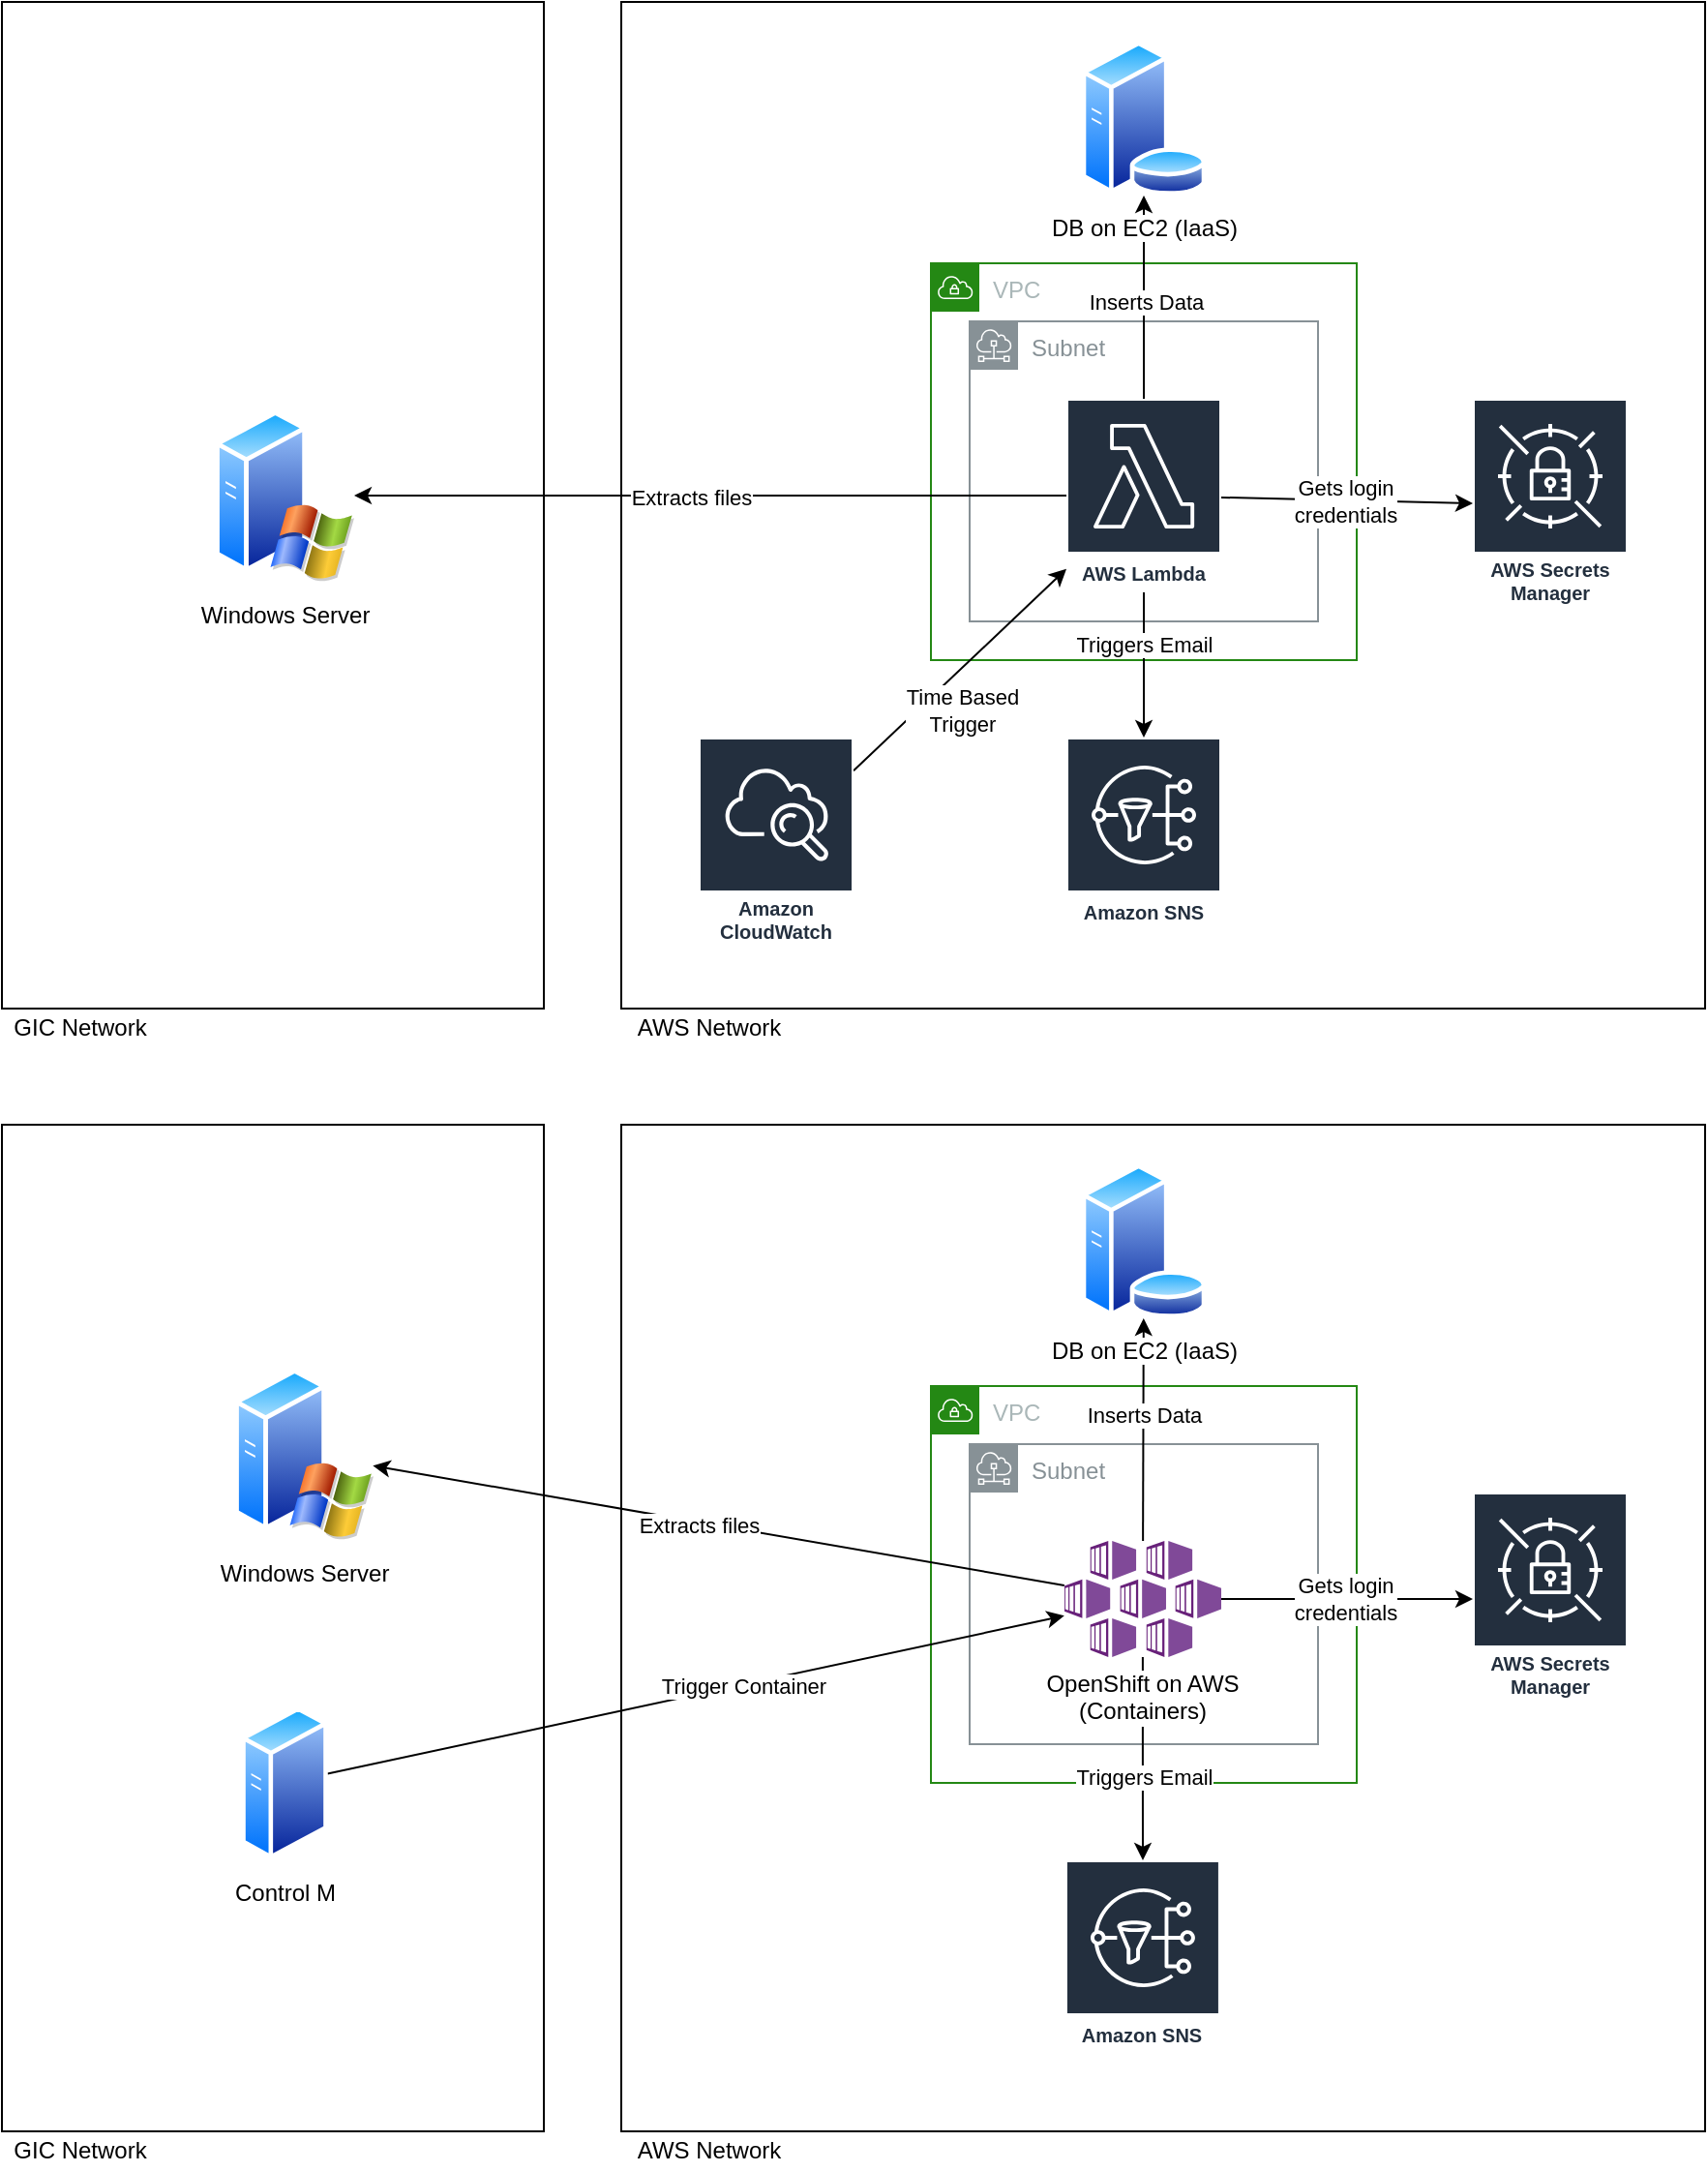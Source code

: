 <mxfile version="13.1.11" type="github">
  <diagram id="Ht1M8jgEwFfnCIfOTk4-" name="Page-1">
    <mxGraphModel dx="1038" dy="548" grid="1" gridSize="10" guides="1" tooltips="1" connect="1" arrows="1" fold="1" page="1" pageScale="1" pageWidth="1654" pageHeight="1169" math="0" shadow="0">
      <root>
        <mxCell id="0" />
        <mxCell id="1" parent="0" />
        <mxCell id="Nnm_n1QCO65uUlgBVkZC-13" value="" style="rounded=0;whiteSpace=wrap;html=1;" parent="1" vertex="1">
          <mxGeometry x="360" y="20" width="560" height="520" as="geometry" />
        </mxCell>
        <mxCell id="Nnm_n1QCO65uUlgBVkZC-3" value="VPC" style="points=[[0,0],[0.25,0],[0.5,0],[0.75,0],[1,0],[1,0.25],[1,0.5],[1,0.75],[1,1],[0.75,1],[0.5,1],[0.25,1],[0,1],[0,0.75],[0,0.5],[0,0.25]];outlineConnect=0;gradientColor=none;html=1;whiteSpace=wrap;fontSize=12;fontStyle=0;shape=mxgraph.aws4.group;grIcon=mxgraph.aws4.group_vpc;strokeColor=#248814;fillColor=none;verticalAlign=top;align=left;spacingLeft=30;fontColor=#AAB7B8;dashed=0;" parent="1" vertex="1">
          <mxGeometry x="520" y="155" width="220" height="205" as="geometry" />
        </mxCell>
        <mxCell id="Nnm_n1QCO65uUlgBVkZC-4" value="Subnet" style="outlineConnect=0;gradientColor=none;html=1;whiteSpace=wrap;fontSize=12;fontStyle=0;shape=mxgraph.aws4.group;grIcon=mxgraph.aws4.group_subnet;strokeColor=#879196;fillColor=none;verticalAlign=top;align=left;spacingLeft=30;fontColor=#879196;dashed=0;" parent="1" vertex="1">
          <mxGeometry x="540" y="185" width="180" height="155" as="geometry" />
        </mxCell>
        <mxCell id="Nnm_n1QCO65uUlgBVkZC-11" value="" style="rounded=0;whiteSpace=wrap;html=1;" parent="1" vertex="1">
          <mxGeometry x="40" y="20" width="280" height="520" as="geometry" />
        </mxCell>
        <mxCell id="Nnm_n1QCO65uUlgBVkZC-12" value="GIC Network" style="text;html=1;resizable=0;autosize=1;align=center;verticalAlign=middle;points=[];fillColor=none;strokeColor=none;rounded=0;" parent="1" vertex="1">
          <mxGeometry x="40" y="540" width="80" height="20" as="geometry" />
        </mxCell>
        <mxCell id="Nnm_n1QCO65uUlgBVkZC-14" value="AWS Network" style="text;html=1;resizable=0;autosize=1;align=center;verticalAlign=middle;points=[];fillColor=none;strokeColor=none;rounded=0;" parent="1" vertex="1">
          <mxGeometry x="360" y="540" width="90" height="20" as="geometry" />
        </mxCell>
        <mxCell id="Nnm_n1QCO65uUlgBVkZC-22" style="edgeStyle=none;rounded=0;orthogonalLoop=1;jettySize=auto;html=1;" parent="1" source="Nnm_n1QCO65uUlgBVkZC-18" target="Nnm_n1QCO65uUlgBVkZC-21" edge="1">
          <mxGeometry relative="1" as="geometry" />
        </mxCell>
        <mxCell id="Nnm_n1QCO65uUlgBVkZC-25" value="Extracts files" style="edgeLabel;html=1;align=center;verticalAlign=middle;resizable=0;points=[];" parent="Nnm_n1QCO65uUlgBVkZC-22" vertex="1" connectable="0">
          <mxGeometry x="0.055" y="1" relative="1" as="geometry">
            <mxPoint as="offset" />
          </mxGeometry>
        </mxCell>
        <mxCell id="Nnm_n1QCO65uUlgBVkZC-24" style="edgeStyle=none;rounded=0;orthogonalLoop=1;jettySize=auto;html=1;" parent="1" source="Nnm_n1QCO65uUlgBVkZC-18" target="Nnm_n1QCO65uUlgBVkZC-23" edge="1">
          <mxGeometry relative="1" as="geometry" />
        </mxCell>
        <mxCell id="Nnm_n1QCO65uUlgBVkZC-27" value="Inserts Data" style="edgeLabel;html=1;align=center;verticalAlign=middle;resizable=0;points=[];" parent="Nnm_n1QCO65uUlgBVkZC-24" vertex="1" connectable="0">
          <mxGeometry x="-0.036" y="-1" relative="1" as="geometry">
            <mxPoint as="offset" />
          </mxGeometry>
        </mxCell>
        <mxCell id="Nnm_n1QCO65uUlgBVkZC-32" style="edgeStyle=none;rounded=0;orthogonalLoop=1;jettySize=auto;html=1;" parent="1" source="Nnm_n1QCO65uUlgBVkZC-18" target="Nnm_n1QCO65uUlgBVkZC-31" edge="1">
          <mxGeometry relative="1" as="geometry" />
        </mxCell>
        <mxCell id="Nnm_n1QCO65uUlgBVkZC-33" value="Gets login &lt;br&gt;credentials" style="edgeLabel;html=1;align=center;verticalAlign=middle;resizable=0;points=[];" parent="Nnm_n1QCO65uUlgBVkZC-32" vertex="1" connectable="0">
          <mxGeometry x="0.325" y="1" relative="1" as="geometry">
            <mxPoint x="-21.8" y="1" as="offset" />
          </mxGeometry>
        </mxCell>
        <mxCell id="lrzbabOQLiCuo5dcKouJ-8" style="edgeStyle=orthogonalEdgeStyle;rounded=0;orthogonalLoop=1;jettySize=auto;html=1;" edge="1" parent="1" source="Nnm_n1QCO65uUlgBVkZC-18" target="lrzbabOQLiCuo5dcKouJ-7">
          <mxGeometry relative="1" as="geometry" />
        </mxCell>
        <mxCell id="lrzbabOQLiCuo5dcKouJ-9" value="Triggers Email" style="edgeLabel;html=1;align=center;verticalAlign=middle;resizable=0;points=[];" vertex="1" connectable="0" parent="lrzbabOQLiCuo5dcKouJ-8">
          <mxGeometry x="-0.275" relative="1" as="geometry">
            <mxPoint as="offset" />
          </mxGeometry>
        </mxCell>
        <mxCell id="Nnm_n1QCO65uUlgBVkZC-18" value="AWS Lambda" style="outlineConnect=0;fontColor=#232F3E;gradientColor=none;strokeColor=#ffffff;fillColor=#232F3E;dashed=0;verticalLabelPosition=middle;verticalAlign=bottom;align=center;html=1;whiteSpace=wrap;fontSize=10;fontStyle=1;spacing=3;shape=mxgraph.aws4.productIcon;prIcon=mxgraph.aws4.lambda;" parent="1" vertex="1">
          <mxGeometry x="590" y="225" width="80" height="100" as="geometry" />
        </mxCell>
        <mxCell id="Nnm_n1QCO65uUlgBVkZC-21" value="Windows Server" style="aspect=fixed;perimeter=ellipsePerimeter;html=1;align=center;shadow=0;dashed=0;spacingTop=3;image;image=img/lib/active_directory/windows_server_2.svg;" parent="1" vertex="1">
          <mxGeometry x="150" y="230" width="72" height="90" as="geometry" />
        </mxCell>
        <mxCell id="Nnm_n1QCO65uUlgBVkZC-23" value="DB on EC2 (IaaS)" style="aspect=fixed;perimeter=ellipsePerimeter;html=1;align=center;shadow=0;dashed=0;spacingTop=3;image;image=img/lib/active_directory/database_server.svg;" parent="1" vertex="1">
          <mxGeometry x="597.2" y="40" width="65.6" height="80" as="geometry" />
        </mxCell>
        <mxCell id="Nnm_n1QCO65uUlgBVkZC-31" value="AWS Secrets Manager" style="outlineConnect=0;fontColor=#232F3E;gradientColor=none;strokeColor=#ffffff;fillColor=#232F3E;dashed=0;verticalLabelPosition=middle;verticalAlign=bottom;align=center;html=1;whiteSpace=wrap;fontSize=10;fontStyle=1;spacing=3;shape=mxgraph.aws4.productIcon;prIcon=mxgraph.aws4.secrets_manager;" parent="1" vertex="1">
          <mxGeometry x="800" y="225" width="80" height="110" as="geometry" />
        </mxCell>
        <mxCell id="Nnm_n1QCO65uUlgBVkZC-35" style="edgeStyle=none;rounded=0;orthogonalLoop=1;jettySize=auto;html=1;" parent="1" source="Nnm_n1QCO65uUlgBVkZC-34" target="Nnm_n1QCO65uUlgBVkZC-18" edge="1">
          <mxGeometry relative="1" as="geometry" />
        </mxCell>
        <mxCell id="Nnm_n1QCO65uUlgBVkZC-37" value="Time Based&lt;br&gt;Trigger" style="edgeLabel;html=1;align=center;verticalAlign=middle;resizable=0;points=[];" parent="Nnm_n1QCO65uUlgBVkZC-35" vertex="1" connectable="0">
          <mxGeometry x="-0.383" y="1" relative="1" as="geometry">
            <mxPoint x="23" y="1" as="offset" />
          </mxGeometry>
        </mxCell>
        <mxCell id="Nnm_n1QCO65uUlgBVkZC-34" value="Amazon CloudWatch" style="outlineConnect=0;fontColor=#232F3E;gradientColor=none;strokeColor=#ffffff;fillColor=#232F3E;dashed=0;verticalLabelPosition=middle;verticalAlign=bottom;align=center;html=1;whiteSpace=wrap;fontSize=10;fontStyle=1;spacing=3;shape=mxgraph.aws4.productIcon;prIcon=mxgraph.aws4.cloudwatch;" parent="1" vertex="1">
          <mxGeometry x="400" y="400" width="80" height="110" as="geometry" />
        </mxCell>
        <mxCell id="lrzbabOQLiCuo5dcKouJ-7" value="Amazon SNS" style="outlineConnect=0;fontColor=#232F3E;gradientColor=none;strokeColor=#ffffff;fillColor=#232F3E;dashed=0;verticalLabelPosition=middle;verticalAlign=bottom;align=center;html=1;whiteSpace=wrap;fontSize=10;fontStyle=1;spacing=3;shape=mxgraph.aws4.productIcon;prIcon=mxgraph.aws4.sns;" vertex="1" parent="1">
          <mxGeometry x="590" y="400" width="80" height="100" as="geometry" />
        </mxCell>
        <mxCell id="lrzbabOQLiCuo5dcKouJ-10" value="" style="rounded=0;whiteSpace=wrap;html=1;" vertex="1" parent="1">
          <mxGeometry x="360" y="600" width="560" height="520" as="geometry" />
        </mxCell>
        <mxCell id="lrzbabOQLiCuo5dcKouJ-11" value="VPC" style="points=[[0,0],[0.25,0],[0.5,0],[0.75,0],[1,0],[1,0.25],[1,0.5],[1,0.75],[1,1],[0.75,1],[0.5,1],[0.25,1],[0,1],[0,0.75],[0,0.5],[0,0.25]];outlineConnect=0;gradientColor=none;html=1;whiteSpace=wrap;fontSize=12;fontStyle=0;shape=mxgraph.aws4.group;grIcon=mxgraph.aws4.group_vpc;strokeColor=#248814;fillColor=none;verticalAlign=top;align=left;spacingLeft=30;fontColor=#AAB7B8;dashed=0;" vertex="1" parent="1">
          <mxGeometry x="520" y="735" width="220" height="205" as="geometry" />
        </mxCell>
        <mxCell id="lrzbabOQLiCuo5dcKouJ-12" value="Subnet" style="outlineConnect=0;gradientColor=none;html=1;whiteSpace=wrap;fontSize=12;fontStyle=0;shape=mxgraph.aws4.group;grIcon=mxgraph.aws4.group_subnet;strokeColor=#879196;fillColor=none;verticalAlign=top;align=left;spacingLeft=30;fontColor=#879196;dashed=0;" vertex="1" parent="1">
          <mxGeometry x="540" y="765" width="180" height="155" as="geometry" />
        </mxCell>
        <mxCell id="lrzbabOQLiCuo5dcKouJ-13" value="" style="rounded=0;whiteSpace=wrap;html=1;" vertex="1" parent="1">
          <mxGeometry x="40" y="600" width="280" height="520" as="geometry" />
        </mxCell>
        <mxCell id="lrzbabOQLiCuo5dcKouJ-14" value="GIC Network" style="text;html=1;resizable=0;autosize=1;align=center;verticalAlign=middle;points=[];fillColor=none;strokeColor=none;rounded=0;" vertex="1" parent="1">
          <mxGeometry x="40" y="1120" width="80" height="20" as="geometry" />
        </mxCell>
        <mxCell id="lrzbabOQLiCuo5dcKouJ-15" value="AWS Network" style="text;html=1;resizable=0;autosize=1;align=center;verticalAlign=middle;points=[];fillColor=none;strokeColor=none;rounded=0;" vertex="1" parent="1">
          <mxGeometry x="360" y="1120" width="90" height="20" as="geometry" />
        </mxCell>
        <mxCell id="lrzbabOQLiCuo5dcKouJ-16" style="edgeStyle=none;rounded=0;orthogonalLoop=1;jettySize=auto;html=1;" edge="1" parent="1" source="lrzbabOQLiCuo5dcKouJ-32" target="lrzbabOQLiCuo5dcKouJ-25">
          <mxGeometry relative="1" as="geometry">
            <mxPoint x="590" y="855" as="sourcePoint" />
          </mxGeometry>
        </mxCell>
        <mxCell id="lrzbabOQLiCuo5dcKouJ-17" value="Extracts files" style="edgeLabel;html=1;align=center;verticalAlign=middle;resizable=0;points=[];" vertex="1" connectable="0" parent="lrzbabOQLiCuo5dcKouJ-16">
          <mxGeometry x="0.055" y="1" relative="1" as="geometry">
            <mxPoint as="offset" />
          </mxGeometry>
        </mxCell>
        <mxCell id="lrzbabOQLiCuo5dcKouJ-18" style="edgeStyle=none;rounded=0;orthogonalLoop=1;jettySize=auto;html=1;" edge="1" parent="1" source="lrzbabOQLiCuo5dcKouJ-32" target="lrzbabOQLiCuo5dcKouJ-26">
          <mxGeometry relative="1" as="geometry">
            <mxPoint x="630" y="805" as="sourcePoint" />
          </mxGeometry>
        </mxCell>
        <mxCell id="lrzbabOQLiCuo5dcKouJ-19" value="Inserts Data" style="edgeLabel;html=1;align=center;verticalAlign=middle;resizable=0;points=[];" vertex="1" connectable="0" parent="lrzbabOQLiCuo5dcKouJ-18">
          <mxGeometry x="-0.036" y="-1" relative="1" as="geometry">
            <mxPoint x="-0.78" y="-10" as="offset" />
          </mxGeometry>
        </mxCell>
        <mxCell id="lrzbabOQLiCuo5dcKouJ-20" style="edgeStyle=none;rounded=0;orthogonalLoop=1;jettySize=auto;html=1;" edge="1" parent="1" source="lrzbabOQLiCuo5dcKouJ-32" target="lrzbabOQLiCuo5dcKouJ-27">
          <mxGeometry relative="1" as="geometry">
            <mxPoint x="670" y="855.952" as="sourcePoint" />
          </mxGeometry>
        </mxCell>
        <mxCell id="lrzbabOQLiCuo5dcKouJ-21" value="Gets login &lt;br&gt;credentials" style="edgeLabel;html=1;align=center;verticalAlign=middle;resizable=0;points=[];" vertex="1" connectable="0" parent="lrzbabOQLiCuo5dcKouJ-20">
          <mxGeometry x="0.325" y="1" relative="1" as="geometry">
            <mxPoint x="-21.8" y="1" as="offset" />
          </mxGeometry>
        </mxCell>
        <mxCell id="lrzbabOQLiCuo5dcKouJ-22" style="edgeStyle=orthogonalEdgeStyle;rounded=0;orthogonalLoop=1;jettySize=auto;html=1;" edge="1" parent="1" source="lrzbabOQLiCuo5dcKouJ-32" target="lrzbabOQLiCuo5dcKouJ-31">
          <mxGeometry relative="1" as="geometry">
            <mxPoint x="630" y="905" as="sourcePoint" />
          </mxGeometry>
        </mxCell>
        <mxCell id="lrzbabOQLiCuo5dcKouJ-23" value="Triggers Email" style="edgeLabel;html=1;align=center;verticalAlign=middle;resizable=0;points=[];" vertex="1" connectable="0" parent="lrzbabOQLiCuo5dcKouJ-22">
          <mxGeometry x="-0.275" relative="1" as="geometry">
            <mxPoint x="-0.04" y="24" as="offset" />
          </mxGeometry>
        </mxCell>
        <mxCell id="lrzbabOQLiCuo5dcKouJ-25" value="Windows Server" style="aspect=fixed;perimeter=ellipsePerimeter;html=1;align=center;shadow=0;dashed=0;spacingTop=3;image;image=img/lib/active_directory/windows_server_2.svg;" vertex="1" parent="1">
          <mxGeometry x="160" y="725" width="72" height="90" as="geometry" />
        </mxCell>
        <mxCell id="lrzbabOQLiCuo5dcKouJ-26" value="DB on EC2 (IaaS)" style="aspect=fixed;perimeter=ellipsePerimeter;html=1;align=center;shadow=0;dashed=0;spacingTop=3;image;image=img/lib/active_directory/database_server.svg;" vertex="1" parent="1">
          <mxGeometry x="597.2" y="620" width="65.6" height="80" as="geometry" />
        </mxCell>
        <mxCell id="lrzbabOQLiCuo5dcKouJ-27" value="AWS Secrets Manager" style="outlineConnect=0;fontColor=#232F3E;gradientColor=none;strokeColor=#ffffff;fillColor=#232F3E;dashed=0;verticalLabelPosition=middle;verticalAlign=bottom;align=center;html=1;whiteSpace=wrap;fontSize=10;fontStyle=1;spacing=3;shape=mxgraph.aws4.productIcon;prIcon=mxgraph.aws4.secrets_manager;" vertex="1" parent="1">
          <mxGeometry x="800" y="790" width="80" height="110" as="geometry" />
        </mxCell>
        <mxCell id="lrzbabOQLiCuo5dcKouJ-31" value="Amazon SNS" style="outlineConnect=0;fontColor=#232F3E;gradientColor=none;strokeColor=#ffffff;fillColor=#232F3E;dashed=0;verticalLabelPosition=middle;verticalAlign=bottom;align=center;html=1;whiteSpace=wrap;fontSize=10;fontStyle=1;spacing=3;shape=mxgraph.aws4.productIcon;prIcon=mxgraph.aws4.sns;" vertex="1" parent="1">
          <mxGeometry x="589.46" y="980" width="80" height="100" as="geometry" />
        </mxCell>
        <mxCell id="lrzbabOQLiCuo5dcKouJ-32" value="OpenShift on AWS&lt;br&gt;(Containers)" style="aspect=fixed;html=1;points=[];align=center;image;fontSize=12;image=img/lib/mscae/Kubernetes_Services.svg;" vertex="1" parent="1">
          <mxGeometry x="588.92" y="815" width="81.08" height="60" as="geometry" />
        </mxCell>
        <mxCell id="lrzbabOQLiCuo5dcKouJ-36" style="rounded=0;orthogonalLoop=1;jettySize=auto;html=1;" edge="1" parent="1" source="lrzbabOQLiCuo5dcKouJ-35" target="lrzbabOQLiCuo5dcKouJ-32">
          <mxGeometry relative="1" as="geometry" />
        </mxCell>
        <mxCell id="lrzbabOQLiCuo5dcKouJ-37" value="Trigger Container" style="edgeLabel;html=1;align=center;verticalAlign=middle;resizable=0;points=[];" vertex="1" connectable="0" parent="lrzbabOQLiCuo5dcKouJ-36">
          <mxGeometry x="0.127" y="-1" relative="1" as="geometry">
            <mxPoint as="offset" />
          </mxGeometry>
        </mxCell>
        <mxCell id="lrzbabOQLiCuo5dcKouJ-35" value="Control M" style="aspect=fixed;perimeter=ellipsePerimeter;html=1;align=center;shadow=0;dashed=0;spacingTop=3;image;image=img/lib/active_directory/generic_server.svg;" vertex="1" parent="1">
          <mxGeometry x="163.6" y="900" width="44.8" height="80" as="geometry" />
        </mxCell>
      </root>
    </mxGraphModel>
  </diagram>
</mxfile>
